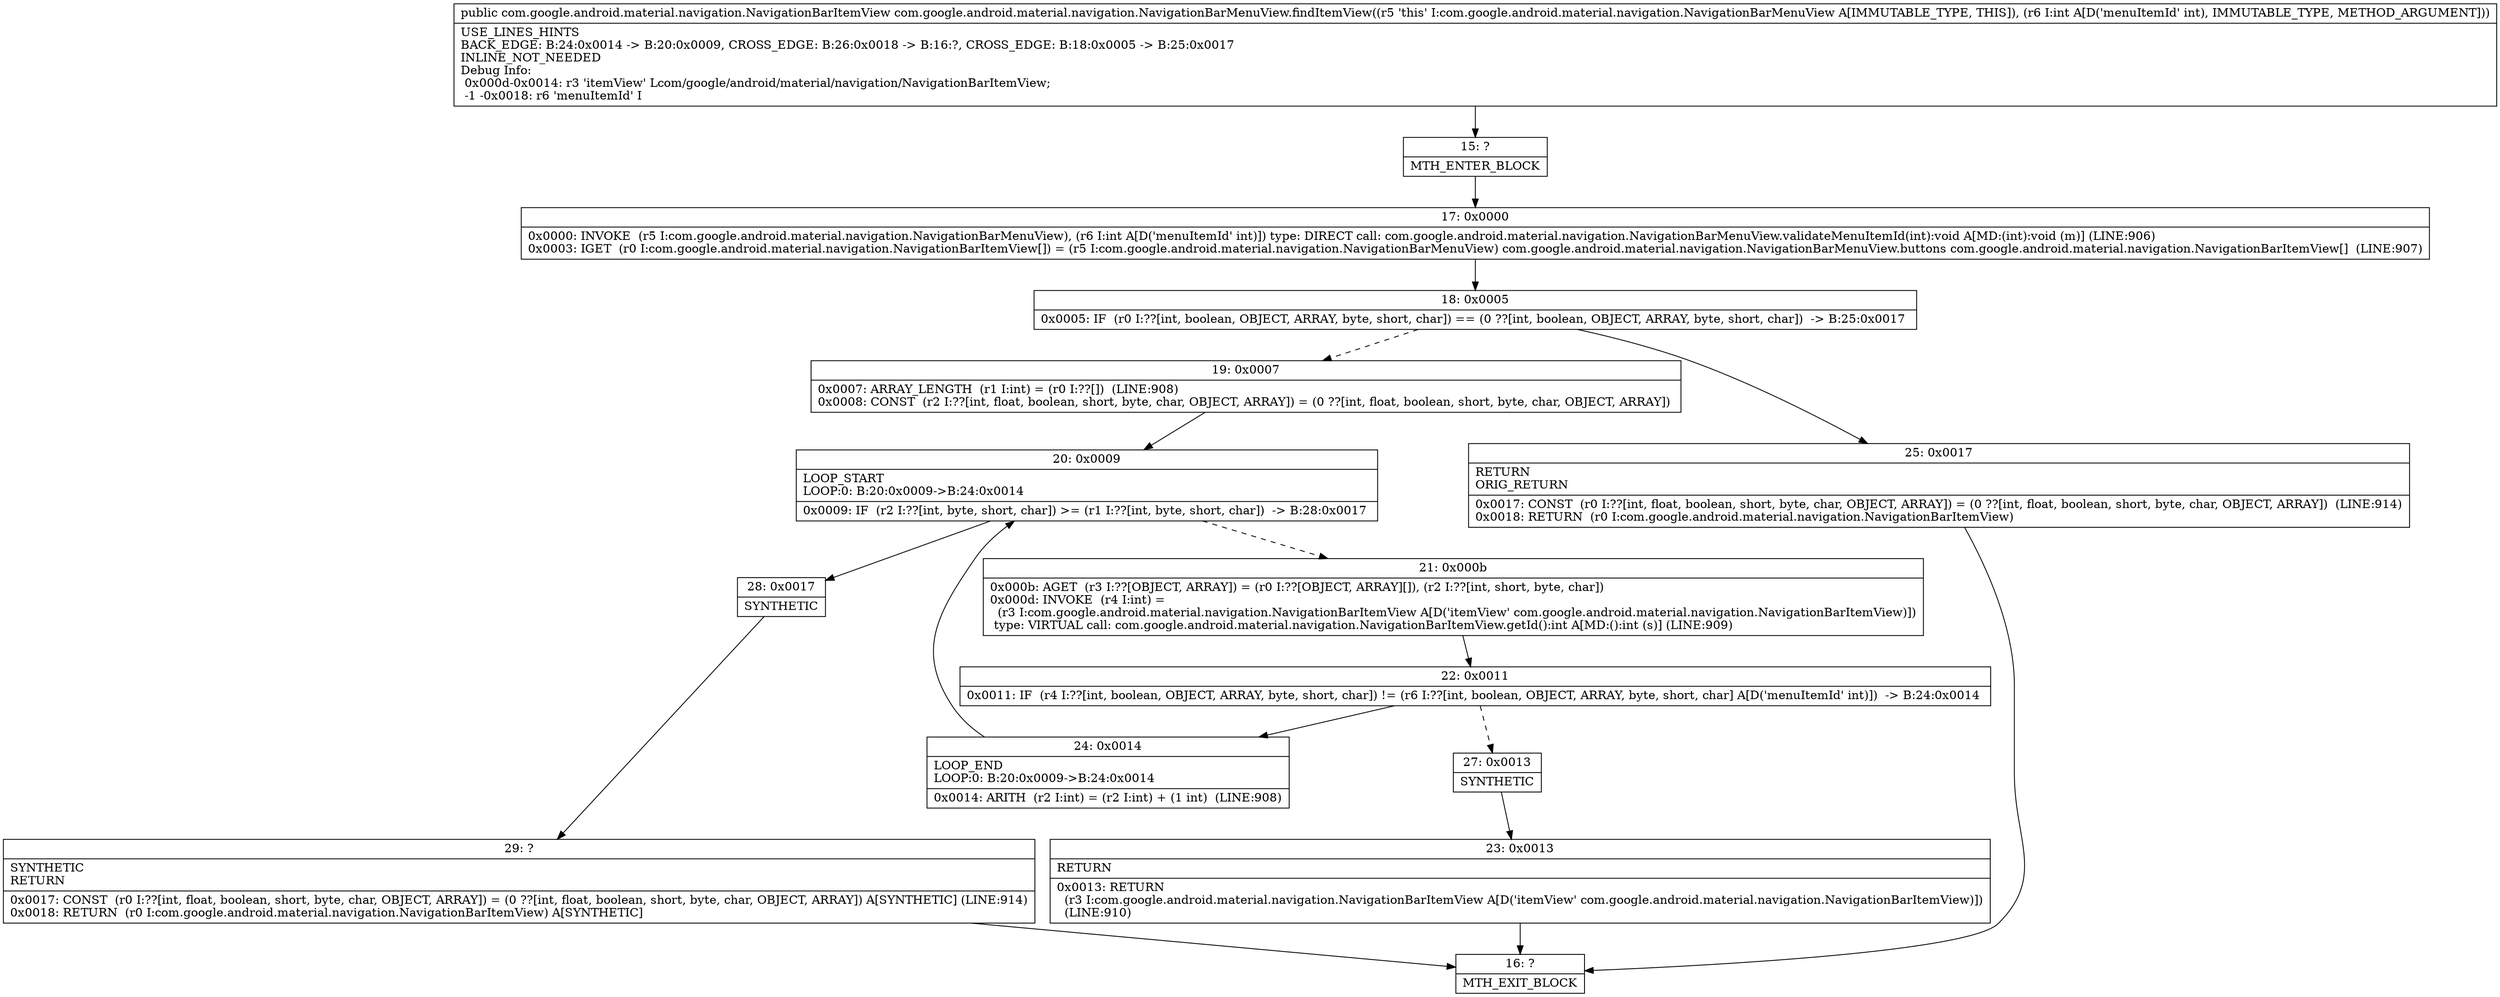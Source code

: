digraph "CFG forcom.google.android.material.navigation.NavigationBarMenuView.findItemView(I)Lcom\/google\/android\/material\/navigation\/NavigationBarItemView;" {
Node_15 [shape=record,label="{15\:\ ?|MTH_ENTER_BLOCK\l}"];
Node_17 [shape=record,label="{17\:\ 0x0000|0x0000: INVOKE  (r5 I:com.google.android.material.navigation.NavigationBarMenuView), (r6 I:int A[D('menuItemId' int)]) type: DIRECT call: com.google.android.material.navigation.NavigationBarMenuView.validateMenuItemId(int):void A[MD:(int):void (m)] (LINE:906)\l0x0003: IGET  (r0 I:com.google.android.material.navigation.NavigationBarItemView[]) = (r5 I:com.google.android.material.navigation.NavigationBarMenuView) com.google.android.material.navigation.NavigationBarMenuView.buttons com.google.android.material.navigation.NavigationBarItemView[]  (LINE:907)\l}"];
Node_18 [shape=record,label="{18\:\ 0x0005|0x0005: IF  (r0 I:??[int, boolean, OBJECT, ARRAY, byte, short, char]) == (0 ??[int, boolean, OBJECT, ARRAY, byte, short, char])  \-\> B:25:0x0017 \l}"];
Node_19 [shape=record,label="{19\:\ 0x0007|0x0007: ARRAY_LENGTH  (r1 I:int) = (r0 I:??[])  (LINE:908)\l0x0008: CONST  (r2 I:??[int, float, boolean, short, byte, char, OBJECT, ARRAY]) = (0 ??[int, float, boolean, short, byte, char, OBJECT, ARRAY]) \l}"];
Node_20 [shape=record,label="{20\:\ 0x0009|LOOP_START\lLOOP:0: B:20:0x0009\-\>B:24:0x0014\l|0x0009: IF  (r2 I:??[int, byte, short, char]) \>= (r1 I:??[int, byte, short, char])  \-\> B:28:0x0017 \l}"];
Node_21 [shape=record,label="{21\:\ 0x000b|0x000b: AGET  (r3 I:??[OBJECT, ARRAY]) = (r0 I:??[OBJECT, ARRAY][]), (r2 I:??[int, short, byte, char]) \l0x000d: INVOKE  (r4 I:int) = \l  (r3 I:com.google.android.material.navigation.NavigationBarItemView A[D('itemView' com.google.android.material.navigation.NavigationBarItemView)])\l type: VIRTUAL call: com.google.android.material.navigation.NavigationBarItemView.getId():int A[MD:():int (s)] (LINE:909)\l}"];
Node_22 [shape=record,label="{22\:\ 0x0011|0x0011: IF  (r4 I:??[int, boolean, OBJECT, ARRAY, byte, short, char]) != (r6 I:??[int, boolean, OBJECT, ARRAY, byte, short, char] A[D('menuItemId' int)])  \-\> B:24:0x0014 \l}"];
Node_24 [shape=record,label="{24\:\ 0x0014|LOOP_END\lLOOP:0: B:20:0x0009\-\>B:24:0x0014\l|0x0014: ARITH  (r2 I:int) = (r2 I:int) + (1 int)  (LINE:908)\l}"];
Node_27 [shape=record,label="{27\:\ 0x0013|SYNTHETIC\l}"];
Node_23 [shape=record,label="{23\:\ 0x0013|RETURN\l|0x0013: RETURN  \l  (r3 I:com.google.android.material.navigation.NavigationBarItemView A[D('itemView' com.google.android.material.navigation.NavigationBarItemView)])\l  (LINE:910)\l}"];
Node_16 [shape=record,label="{16\:\ ?|MTH_EXIT_BLOCK\l}"];
Node_28 [shape=record,label="{28\:\ 0x0017|SYNTHETIC\l}"];
Node_29 [shape=record,label="{29\:\ ?|SYNTHETIC\lRETURN\l|0x0017: CONST  (r0 I:??[int, float, boolean, short, byte, char, OBJECT, ARRAY]) = (0 ??[int, float, boolean, short, byte, char, OBJECT, ARRAY]) A[SYNTHETIC] (LINE:914)\l0x0018: RETURN  (r0 I:com.google.android.material.navigation.NavigationBarItemView) A[SYNTHETIC]\l}"];
Node_25 [shape=record,label="{25\:\ 0x0017|RETURN\lORIG_RETURN\l|0x0017: CONST  (r0 I:??[int, float, boolean, short, byte, char, OBJECT, ARRAY]) = (0 ??[int, float, boolean, short, byte, char, OBJECT, ARRAY])  (LINE:914)\l0x0018: RETURN  (r0 I:com.google.android.material.navigation.NavigationBarItemView) \l}"];
MethodNode[shape=record,label="{public com.google.android.material.navigation.NavigationBarItemView com.google.android.material.navigation.NavigationBarMenuView.findItemView((r5 'this' I:com.google.android.material.navigation.NavigationBarMenuView A[IMMUTABLE_TYPE, THIS]), (r6 I:int A[D('menuItemId' int), IMMUTABLE_TYPE, METHOD_ARGUMENT]))  | USE_LINES_HINTS\lBACK_EDGE: B:24:0x0014 \-\> B:20:0x0009, CROSS_EDGE: B:26:0x0018 \-\> B:16:?, CROSS_EDGE: B:18:0x0005 \-\> B:25:0x0017\lINLINE_NOT_NEEDED\lDebug Info:\l  0x000d\-0x0014: r3 'itemView' Lcom\/google\/android\/material\/navigation\/NavigationBarItemView;\l  \-1 \-0x0018: r6 'menuItemId' I\l}"];
MethodNode -> Node_15;Node_15 -> Node_17;
Node_17 -> Node_18;
Node_18 -> Node_19[style=dashed];
Node_18 -> Node_25;
Node_19 -> Node_20;
Node_20 -> Node_21[style=dashed];
Node_20 -> Node_28;
Node_21 -> Node_22;
Node_22 -> Node_24;
Node_22 -> Node_27[style=dashed];
Node_24 -> Node_20;
Node_27 -> Node_23;
Node_23 -> Node_16;
Node_28 -> Node_29;
Node_29 -> Node_16;
Node_25 -> Node_16;
}

